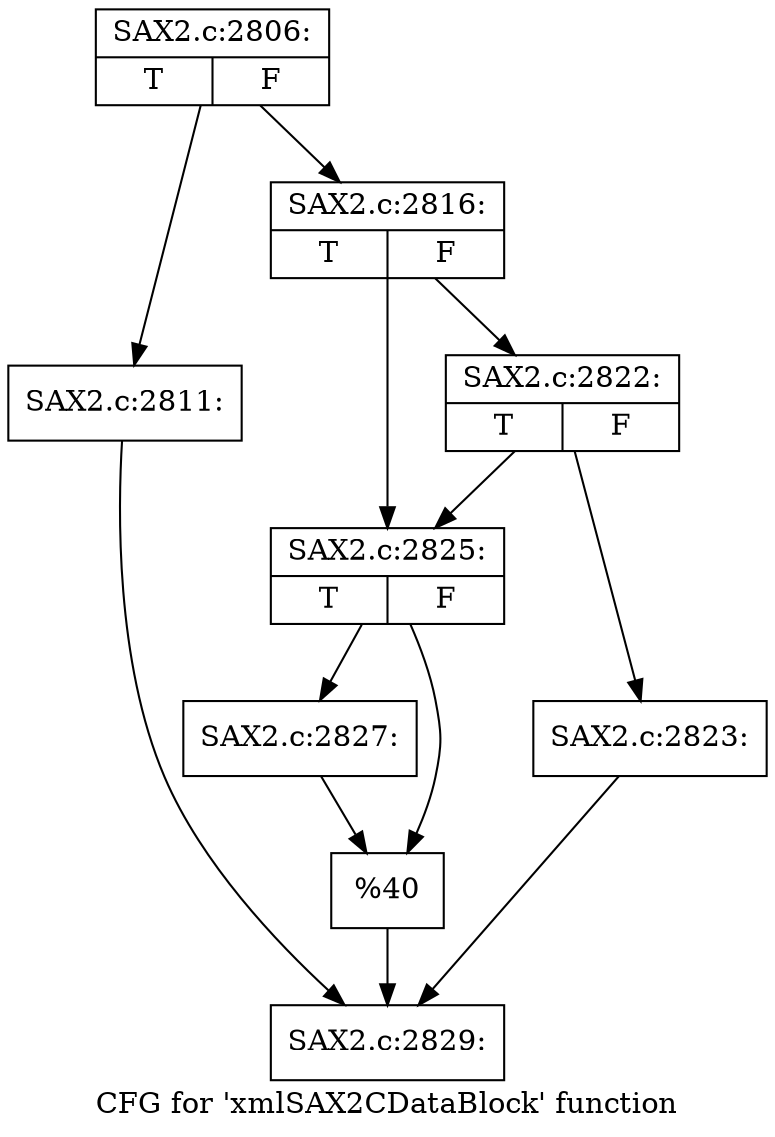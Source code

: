 digraph "CFG for 'xmlSAX2CDataBlock' function" {
	label="CFG for 'xmlSAX2CDataBlock' function";

	Node0x55f4ae7be080 [shape=record,label="{SAX2.c:2806:|{<s0>T|<s1>F}}"];
	Node0x55f4ae7be080 -> Node0x55f4ae7c5f50;
	Node0x55f4ae7be080 -> Node0x55f4ae7c5fa0;
	Node0x55f4ae7c5f50 [shape=record,label="{SAX2.c:2811:}"];
	Node0x55f4ae7c5f50 -> Node0x55f4ae7c6e10;
	Node0x55f4ae7c5fa0 [shape=record,label="{SAX2.c:2816:|{<s0>T|<s1>F}}"];
	Node0x55f4ae7c5fa0 -> Node0x55f4ae7c6eb0;
	Node0x55f4ae7c5fa0 -> Node0x55f4ae7c6e60;
	Node0x55f4ae7c6eb0 [shape=record,label="{SAX2.c:2822:|{<s0>T|<s1>F}}"];
	Node0x55f4ae7c6eb0 -> Node0x55f4ae7c6dc0;
	Node0x55f4ae7c6eb0 -> Node0x55f4ae7c6e60;
	Node0x55f4ae7c6dc0 [shape=record,label="{SAX2.c:2823:}"];
	Node0x55f4ae7c6dc0 -> Node0x55f4ae7c6e10;
	Node0x55f4ae7c6e60 [shape=record,label="{SAX2.c:2825:|{<s0>T|<s1>F}}"];
	Node0x55f4ae7c6e60 -> Node0x55f4ae7c7e70;
	Node0x55f4ae7c6e60 -> Node0x55f4ae7c7ec0;
	Node0x55f4ae7c7e70 [shape=record,label="{SAX2.c:2827:}"];
	Node0x55f4ae7c7e70 -> Node0x55f4ae7c7ec0;
	Node0x55f4ae7c7ec0 [shape=record,label="{%40}"];
	Node0x55f4ae7c7ec0 -> Node0x55f4ae7c6e10;
	Node0x55f4ae7c6e10 [shape=record,label="{SAX2.c:2829:}"];
}
